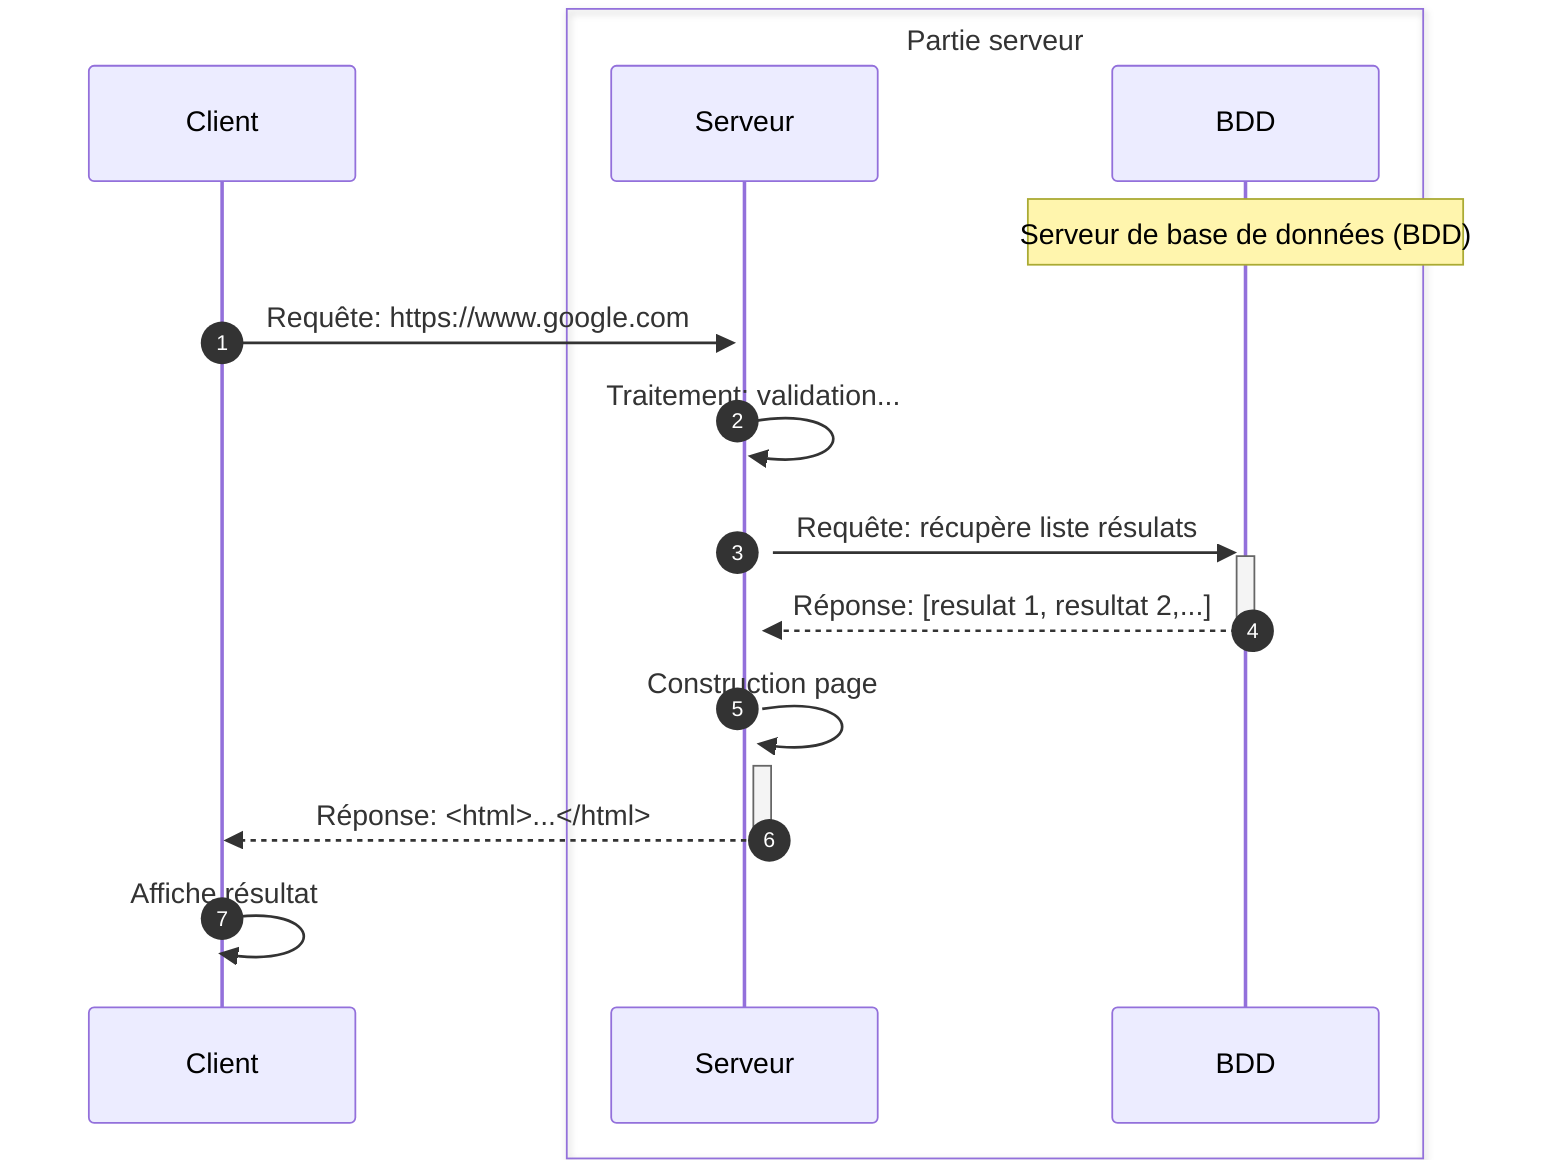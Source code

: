 sequenceDiagram
    autonumber
    participant Client
    box Partie serveur
    participant Serveur
    participant BDD
    end
    Note over BDD: Serveur de base de données (BDD)
    Client->>+Serveur: Requête: https://www.google.com
    Serveur->>+Serveur: Traitement: validation...
    Serveur->>+BDD: Requête: récupère liste résulats
    BDD-->>-Serveur: Réponse: [resulat 1, resultat 2,...]
    Serveur->>+Serveur: Construction page
    Serveur-->>-Client: Réponse: <html>...</html>
    Client->>+Client: Affiche résultat